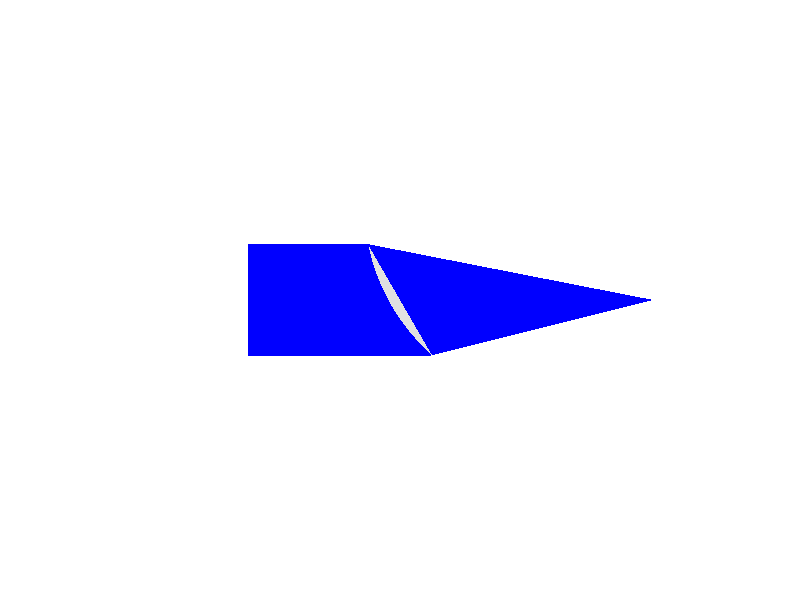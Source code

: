   #include "colors.inc"
  #declare ap = 0.55;
  #declare ap2 = 0.65; 
  #declare mul = 0.4;
  #declare flenh=2.5;
  #declare r = 2; 
  
  background { color White }
  camera {
    perspective       
    angle 15
    location <0, 30, 0>
    look_at  <0, 0,  0>
    rotate <0,-90,0>
  }
  light_source { <10,10,-12>+<0.5,0.5,0.5> color White}    
 
  
  object {
  difference {
      sphere { 
        <0, 0, r-0.1>, r 
        scale 1.1*y
        hollow      
      }
      box { 
        <r, r, 0>, <-r,-r,2*r>  
        pigment { color red 1 green 1 blue 1 transmit 1 }
      } 
      pigment { color Gray transmit 0.0 } 
      finish { diffuse 1 } 
      no_shadow
    } 
    clipped_by {   
        cylinder {     
           <0,0,-1>, <0,0,1>, 7
        }
    }
	rotate <0,-30,0>
  }
  polygon{  
      6, <ap2,0,-1.5>,<ap2,0,0>,<-ap2*mul,0,flenh>,<ap2*mul,0,flenh>,<-ap2,0,0>,<-ap2,0,-1.5>  
      pigment { color Green transmit 0.4 }
      finish { diffuse 1 }
      no_shadow
      rotate <0,0,90>
  }
  polygon{
      5, <0,ap,-1.5>,<0,ap,-0.3>,<0,0,flenh>,<0,-ap,0.3>,<0,-ap,-1.5>  
      pigment { color blue 1.0 transmit 0.4 } 
      finish { diffuse 1 }
      no_shadow
      rotate <0,0,90>
  }
  





